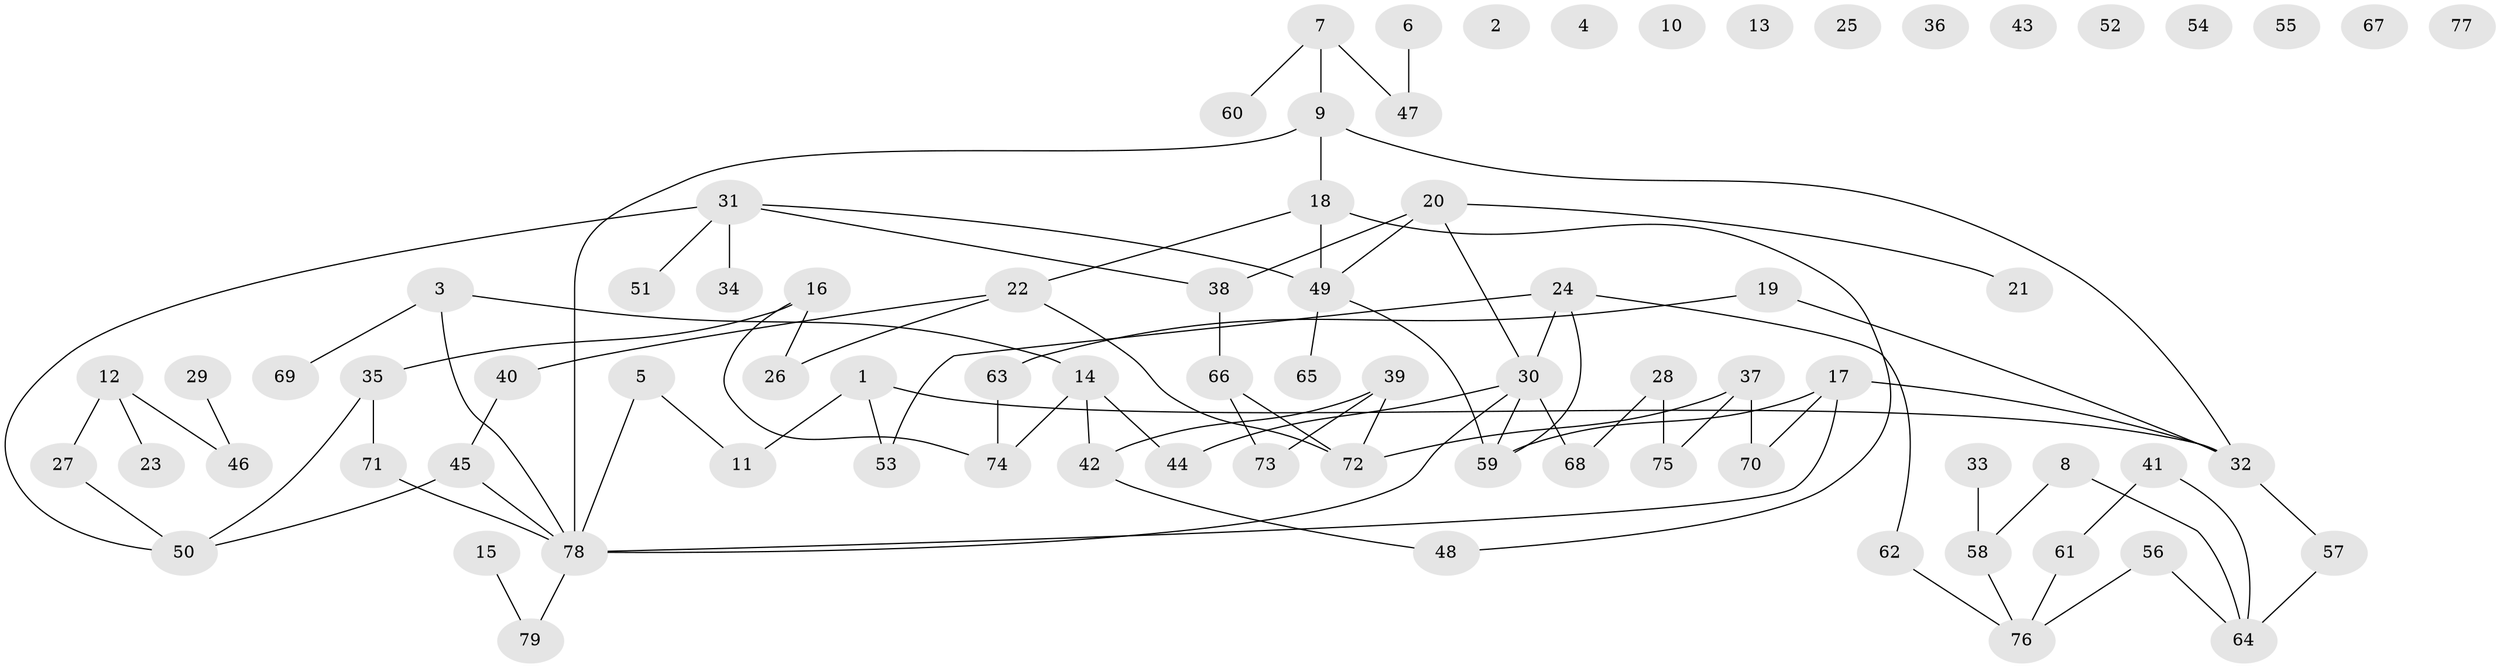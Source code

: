 // coarse degree distribution, {3: 0.1568627450980392, 0: 0.23529411764705882, 5: 0.0784313725490196, 2: 0.17647058823529413, 1: 0.17647058823529413, 6: 0.0196078431372549, 4: 0.11764705882352941, 11: 0.0196078431372549, 8: 0.0196078431372549}
// Generated by graph-tools (version 1.1) at 2025/41/03/06/25 10:41:22]
// undirected, 79 vertices, 90 edges
graph export_dot {
graph [start="1"]
  node [color=gray90,style=filled];
  1;
  2;
  3;
  4;
  5;
  6;
  7;
  8;
  9;
  10;
  11;
  12;
  13;
  14;
  15;
  16;
  17;
  18;
  19;
  20;
  21;
  22;
  23;
  24;
  25;
  26;
  27;
  28;
  29;
  30;
  31;
  32;
  33;
  34;
  35;
  36;
  37;
  38;
  39;
  40;
  41;
  42;
  43;
  44;
  45;
  46;
  47;
  48;
  49;
  50;
  51;
  52;
  53;
  54;
  55;
  56;
  57;
  58;
  59;
  60;
  61;
  62;
  63;
  64;
  65;
  66;
  67;
  68;
  69;
  70;
  71;
  72;
  73;
  74;
  75;
  76;
  77;
  78;
  79;
  1 -- 11;
  1 -- 32;
  1 -- 53;
  3 -- 14;
  3 -- 69;
  3 -- 78;
  5 -- 11;
  5 -- 78;
  6 -- 47;
  7 -- 9;
  7 -- 47;
  7 -- 60;
  8 -- 58;
  8 -- 64;
  9 -- 18;
  9 -- 32;
  9 -- 78;
  12 -- 23;
  12 -- 27;
  12 -- 46;
  14 -- 42;
  14 -- 44;
  14 -- 74;
  15 -- 79;
  16 -- 26;
  16 -- 35;
  16 -- 74;
  17 -- 32;
  17 -- 59;
  17 -- 70;
  17 -- 78;
  18 -- 22;
  18 -- 48;
  18 -- 49;
  19 -- 32;
  19 -- 63;
  20 -- 21;
  20 -- 30;
  20 -- 38;
  20 -- 49;
  22 -- 26;
  22 -- 40;
  22 -- 72;
  24 -- 30;
  24 -- 53;
  24 -- 59;
  24 -- 62;
  27 -- 50;
  28 -- 68;
  28 -- 75;
  29 -- 46;
  30 -- 44;
  30 -- 59;
  30 -- 68;
  30 -- 78;
  31 -- 34;
  31 -- 38;
  31 -- 49;
  31 -- 50;
  31 -- 51;
  32 -- 57;
  33 -- 58;
  35 -- 50;
  35 -- 71;
  37 -- 70;
  37 -- 72;
  37 -- 75;
  38 -- 66;
  39 -- 42;
  39 -- 72;
  39 -- 73;
  40 -- 45;
  41 -- 61;
  41 -- 64;
  42 -- 48;
  45 -- 50;
  45 -- 78;
  49 -- 59;
  49 -- 65;
  56 -- 64;
  56 -- 76;
  57 -- 64;
  58 -- 76;
  61 -- 76;
  62 -- 76;
  63 -- 74;
  66 -- 72;
  66 -- 73;
  71 -- 78;
  78 -- 79;
}
